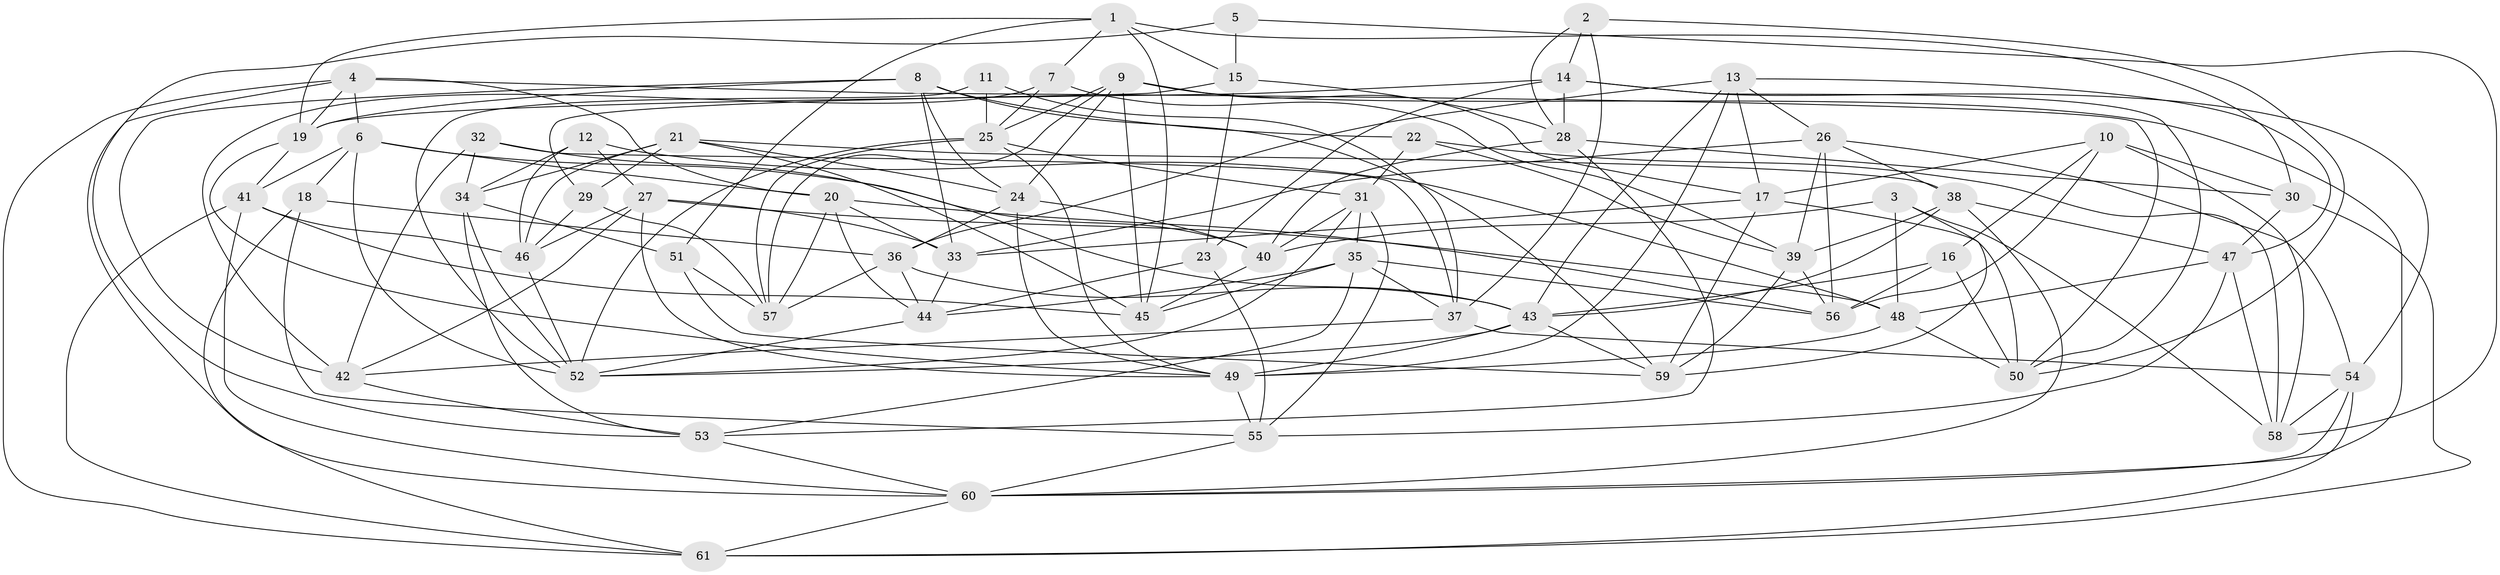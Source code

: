 // original degree distribution, {4: 1.0}
// Generated by graph-tools (version 1.1) at 2025/50/03/09/25 03:50:47]
// undirected, 61 vertices, 172 edges
graph export_dot {
graph [start="1"]
  node [color=gray90,style=filled];
  1;
  2;
  3;
  4;
  5;
  6;
  7;
  8;
  9;
  10;
  11;
  12;
  13;
  14;
  15;
  16;
  17;
  18;
  19;
  20;
  21;
  22;
  23;
  24;
  25;
  26;
  27;
  28;
  29;
  30;
  31;
  32;
  33;
  34;
  35;
  36;
  37;
  38;
  39;
  40;
  41;
  42;
  43;
  44;
  45;
  46;
  47;
  48;
  49;
  50;
  51;
  52;
  53;
  54;
  55;
  56;
  57;
  58;
  59;
  60;
  61;
  1 -- 7 [weight=1.0];
  1 -- 15 [weight=1.0];
  1 -- 19 [weight=1.0];
  1 -- 30 [weight=1.0];
  1 -- 45 [weight=1.0];
  1 -- 51 [weight=1.0];
  2 -- 14 [weight=1.0];
  2 -- 28 [weight=1.0];
  2 -- 37 [weight=1.0];
  2 -- 50 [weight=1.0];
  3 -- 40 [weight=1.0];
  3 -- 48 [weight=1.0];
  3 -- 58 [weight=1.0];
  3 -- 59 [weight=1.0];
  4 -- 6 [weight=1.0];
  4 -- 19 [weight=1.0];
  4 -- 20 [weight=1.0];
  4 -- 50 [weight=1.0];
  4 -- 60 [weight=1.0];
  4 -- 61 [weight=1.0];
  5 -- 15 [weight=2.0];
  5 -- 53 [weight=1.0];
  5 -- 58 [weight=1.0];
  6 -- 18 [weight=1.0];
  6 -- 20 [weight=1.0];
  6 -- 40 [weight=1.0];
  6 -- 41 [weight=1.0];
  6 -- 52 [weight=1.0];
  7 -- 25 [weight=1.0];
  7 -- 39 [weight=1.0];
  7 -- 42 [weight=1.0];
  8 -- 19 [weight=1.0];
  8 -- 22 [weight=1.0];
  8 -- 24 [weight=1.0];
  8 -- 33 [weight=1.0];
  8 -- 42 [weight=1.0];
  8 -- 59 [weight=1.0];
  9 -- 17 [weight=1.0];
  9 -- 24 [weight=1.0];
  9 -- 25 [weight=1.0];
  9 -- 45 [weight=1.0];
  9 -- 57 [weight=1.0];
  9 -- 60 [weight=1.0];
  10 -- 16 [weight=1.0];
  10 -- 17 [weight=1.0];
  10 -- 30 [weight=2.0];
  10 -- 56 [weight=1.0];
  10 -- 58 [weight=1.0];
  11 -- 25 [weight=2.0];
  11 -- 37 [weight=1.0];
  11 -- 52 [weight=1.0];
  12 -- 27 [weight=1.0];
  12 -- 34 [weight=1.0];
  12 -- 46 [weight=1.0];
  12 -- 48 [weight=1.0];
  13 -- 17 [weight=1.0];
  13 -- 26 [weight=1.0];
  13 -- 36 [weight=1.0];
  13 -- 43 [weight=1.0];
  13 -- 47 [weight=1.0];
  13 -- 49 [weight=1.0];
  14 -- 19 [weight=1.0];
  14 -- 23 [weight=1.0];
  14 -- 28 [weight=1.0];
  14 -- 50 [weight=1.0];
  14 -- 54 [weight=1.0];
  15 -- 23 [weight=1.0];
  15 -- 28 [weight=1.0];
  15 -- 29 [weight=1.0];
  16 -- 43 [weight=1.0];
  16 -- 50 [weight=1.0];
  16 -- 56 [weight=1.0];
  17 -- 33 [weight=1.0];
  17 -- 50 [weight=1.0];
  17 -- 59 [weight=1.0];
  18 -- 36 [weight=1.0];
  18 -- 55 [weight=1.0];
  18 -- 61 [weight=1.0];
  19 -- 41 [weight=1.0];
  19 -- 49 [weight=1.0];
  20 -- 33 [weight=1.0];
  20 -- 44 [weight=1.0];
  20 -- 56 [weight=1.0];
  20 -- 57 [weight=1.0];
  21 -- 24 [weight=1.0];
  21 -- 29 [weight=1.0];
  21 -- 34 [weight=1.0];
  21 -- 38 [weight=1.0];
  21 -- 45 [weight=1.0];
  21 -- 46 [weight=1.0];
  22 -- 31 [weight=1.0];
  22 -- 39 [weight=1.0];
  22 -- 58 [weight=1.0];
  23 -- 44 [weight=1.0];
  23 -- 55 [weight=1.0];
  24 -- 36 [weight=1.0];
  24 -- 40 [weight=1.0];
  24 -- 49 [weight=1.0];
  25 -- 31 [weight=1.0];
  25 -- 49 [weight=1.0];
  25 -- 52 [weight=1.0];
  25 -- 57 [weight=1.0];
  26 -- 33 [weight=1.0];
  26 -- 38 [weight=1.0];
  26 -- 39 [weight=1.0];
  26 -- 54 [weight=1.0];
  26 -- 56 [weight=1.0];
  27 -- 33 [weight=1.0];
  27 -- 42 [weight=1.0];
  27 -- 46 [weight=1.0];
  27 -- 48 [weight=1.0];
  27 -- 49 [weight=1.0];
  28 -- 30 [weight=1.0];
  28 -- 40 [weight=1.0];
  28 -- 53 [weight=1.0];
  29 -- 46 [weight=1.0];
  29 -- 57 [weight=1.0];
  30 -- 47 [weight=1.0];
  30 -- 61 [weight=1.0];
  31 -- 35 [weight=1.0];
  31 -- 40 [weight=1.0];
  31 -- 52 [weight=1.0];
  31 -- 55 [weight=1.0];
  32 -- 34 [weight=1.0];
  32 -- 37 [weight=1.0];
  32 -- 42 [weight=1.0];
  32 -- 43 [weight=1.0];
  33 -- 44 [weight=1.0];
  34 -- 51 [weight=1.0];
  34 -- 52 [weight=1.0];
  34 -- 53 [weight=1.0];
  35 -- 37 [weight=1.0];
  35 -- 44 [weight=1.0];
  35 -- 45 [weight=1.0];
  35 -- 53 [weight=1.0];
  35 -- 56 [weight=1.0];
  36 -- 43 [weight=1.0];
  36 -- 44 [weight=1.0];
  36 -- 57 [weight=1.0];
  37 -- 42 [weight=1.0];
  37 -- 54 [weight=1.0];
  38 -- 39 [weight=1.0];
  38 -- 43 [weight=1.0];
  38 -- 47 [weight=1.0];
  38 -- 60 [weight=1.0];
  39 -- 56 [weight=1.0];
  39 -- 59 [weight=1.0];
  40 -- 45 [weight=1.0];
  41 -- 45 [weight=1.0];
  41 -- 46 [weight=1.0];
  41 -- 60 [weight=1.0];
  41 -- 61 [weight=1.0];
  42 -- 53 [weight=1.0];
  43 -- 49 [weight=1.0];
  43 -- 52 [weight=1.0];
  43 -- 59 [weight=1.0];
  44 -- 52 [weight=1.0];
  46 -- 52 [weight=1.0];
  47 -- 48 [weight=1.0];
  47 -- 55 [weight=1.0];
  47 -- 58 [weight=1.0];
  48 -- 49 [weight=1.0];
  48 -- 50 [weight=1.0];
  49 -- 55 [weight=1.0];
  51 -- 57 [weight=1.0];
  51 -- 59 [weight=1.0];
  53 -- 60 [weight=1.0];
  54 -- 58 [weight=1.0];
  54 -- 60 [weight=1.0];
  54 -- 61 [weight=1.0];
  55 -- 60 [weight=1.0];
  60 -- 61 [weight=1.0];
}
